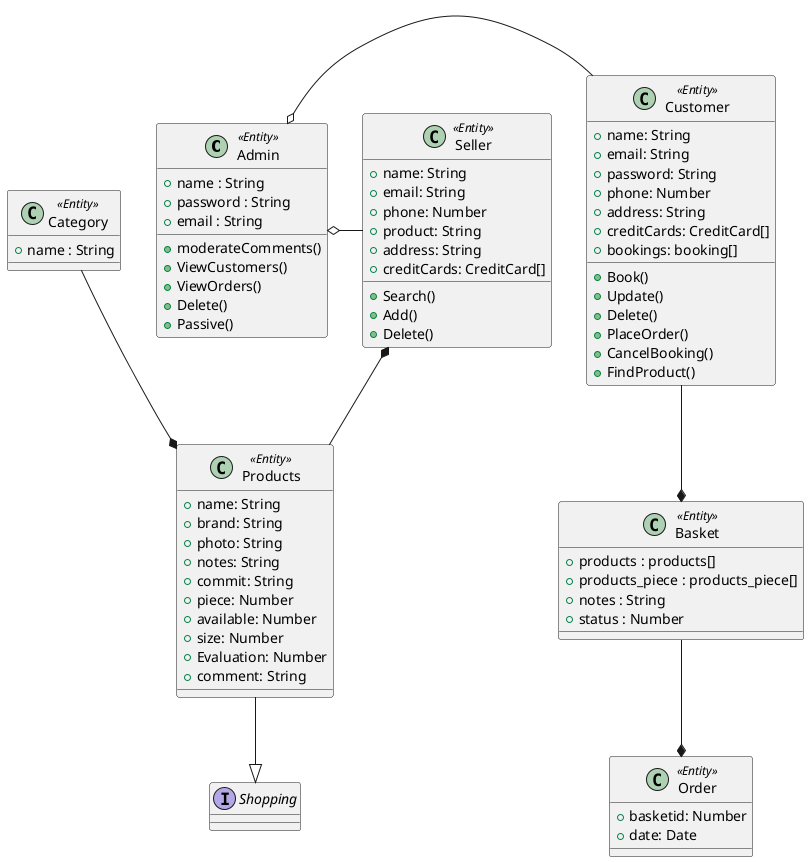 @startuml "Class Diagram"


class Admin <<Entity>> {
    + moderateComments() 
}


interface Shopping {

}
class Admin << Entity >> {
    + name : String
    + password : String
    + email : String
    + ViewCustomers()
    + ViewOrders()
    + Delete()
    + Passive()
}

class Customer <<Entity>> {
    +name: String
    +email: String
    +password: String 
    +phone: Number
    +address: String
    +creditCards: CreditCard[]
    +bookings: booking[]
    +Book()
    +Update()
    +Delete()
    +PlaceOrder()
    +CancelBooking()
    +FindProduct()
}
class Seller <<Entity>> {
    +name: String
    +email: String
    +phone: Number
    +product: String
    +address: String
    +creditCards: CreditCard[]
    +Search()
    +Add()
    +Delete()
}


class Products <<Entity>> {
    + name: String
    + brand: String
    + photo: String
    + notes: String
    + commit: String
    + piece: Number
    + available: Number 
    + size: Number
    + Evaluation: Number
    + comment: String
}

class Category << Entity >> {
    + name : String
}

class Basket << Entity >> {
    + products : products[]
    + products_piece : products_piece[]
    + notes : String
    + status : Number
}

class Order << Entity >> { 
    + basketid: Number
    + date: Date
}

Products --|> Shopping
Customer -left-o Admin
Seller -left-o Admin
Products -up-* Seller
Products *-up- Category
Customer --* Basket
Basket --* Order

@enduml